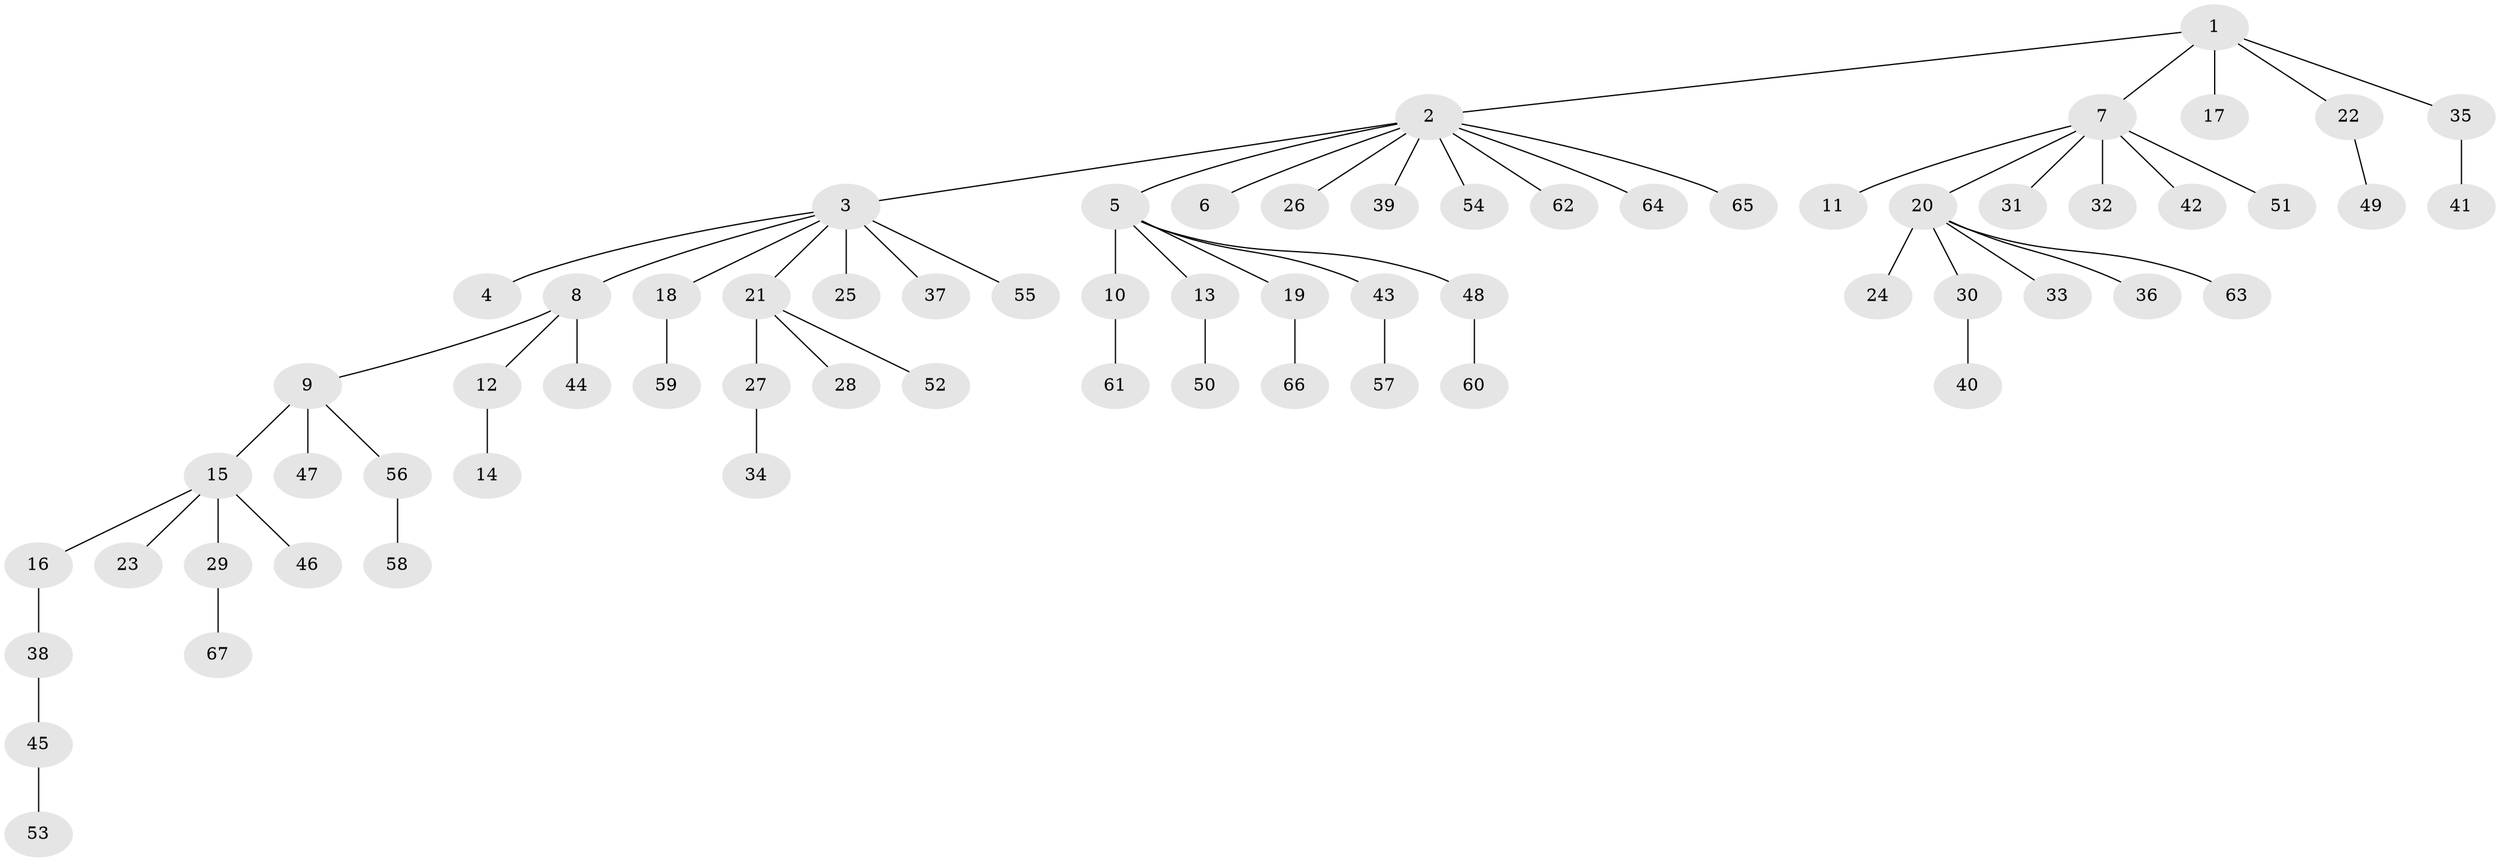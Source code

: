 // original degree distribution, {6: 0.023076923076923078, 11: 0.007692307692307693, 10: 0.015384615384615385, 2: 0.18461538461538463, 16: 0.007692307692307693, 8: 0.007692307692307693, 4: 0.007692307692307693, 7: 0.007692307692307693, 3: 0.09230769230769231, 1: 0.6307692307692307, 5: 0.015384615384615385}
// Generated by graph-tools (version 1.1) at 2025/50/03/04/25 22:50:27]
// undirected, 67 vertices, 66 edges
graph export_dot {
  node [color=gray90,style=filled];
  1;
  2;
  3;
  4;
  5;
  6;
  7;
  8;
  9;
  10;
  11;
  12;
  13;
  14;
  15;
  16;
  17;
  18;
  19;
  20;
  21;
  22;
  23;
  24;
  25;
  26;
  27;
  28;
  29;
  30;
  31;
  32;
  33;
  34;
  35;
  36;
  37;
  38;
  39;
  40;
  41;
  42;
  43;
  44;
  45;
  46;
  47;
  48;
  49;
  50;
  51;
  52;
  53;
  54;
  55;
  56;
  57;
  58;
  59;
  60;
  61;
  62;
  63;
  64;
  65;
  66;
  67;
  1 -- 2 [weight=1.0];
  1 -- 7 [weight=1.0];
  1 -- 17 [weight=1.0];
  1 -- 22 [weight=1.0];
  1 -- 35 [weight=1.0];
  2 -- 3 [weight=1.0];
  2 -- 5 [weight=1.0];
  2 -- 6 [weight=1.0];
  2 -- 26 [weight=1.0];
  2 -- 39 [weight=1.0];
  2 -- 54 [weight=1.0];
  2 -- 62 [weight=1.0];
  2 -- 64 [weight=1.0];
  2 -- 65 [weight=1.0];
  3 -- 4 [weight=1.0];
  3 -- 8 [weight=1.0];
  3 -- 18 [weight=1.0];
  3 -- 21 [weight=1.0];
  3 -- 25 [weight=1.0];
  3 -- 37 [weight=2.0];
  3 -- 55 [weight=1.0];
  5 -- 10 [weight=9.0];
  5 -- 13 [weight=1.0];
  5 -- 19 [weight=1.0];
  5 -- 43 [weight=1.0];
  5 -- 48 [weight=1.0];
  7 -- 11 [weight=1.0];
  7 -- 20 [weight=1.0];
  7 -- 31 [weight=1.0];
  7 -- 32 [weight=1.0];
  7 -- 42 [weight=1.0];
  7 -- 51 [weight=1.0];
  8 -- 9 [weight=1.0];
  8 -- 12 [weight=1.0];
  8 -- 44 [weight=1.0];
  9 -- 15 [weight=1.0];
  9 -- 47 [weight=3.0];
  9 -- 56 [weight=1.0];
  10 -- 61 [weight=1.0];
  12 -- 14 [weight=4.0];
  13 -- 50 [weight=1.0];
  15 -- 16 [weight=1.0];
  15 -- 23 [weight=1.0];
  15 -- 29 [weight=1.0];
  15 -- 46 [weight=1.0];
  16 -- 38 [weight=1.0];
  18 -- 59 [weight=1.0];
  19 -- 66 [weight=1.0];
  20 -- 24 [weight=4.0];
  20 -- 30 [weight=1.0];
  20 -- 33 [weight=1.0];
  20 -- 36 [weight=1.0];
  20 -- 63 [weight=1.0];
  21 -- 27 [weight=1.0];
  21 -- 28 [weight=1.0];
  21 -- 52 [weight=1.0];
  22 -- 49 [weight=1.0];
  27 -- 34 [weight=3.0];
  29 -- 67 [weight=1.0];
  30 -- 40 [weight=1.0];
  35 -- 41 [weight=2.0];
  38 -- 45 [weight=1.0];
  43 -- 57 [weight=1.0];
  45 -- 53 [weight=1.0];
  48 -- 60 [weight=1.0];
  56 -- 58 [weight=1.0];
}

